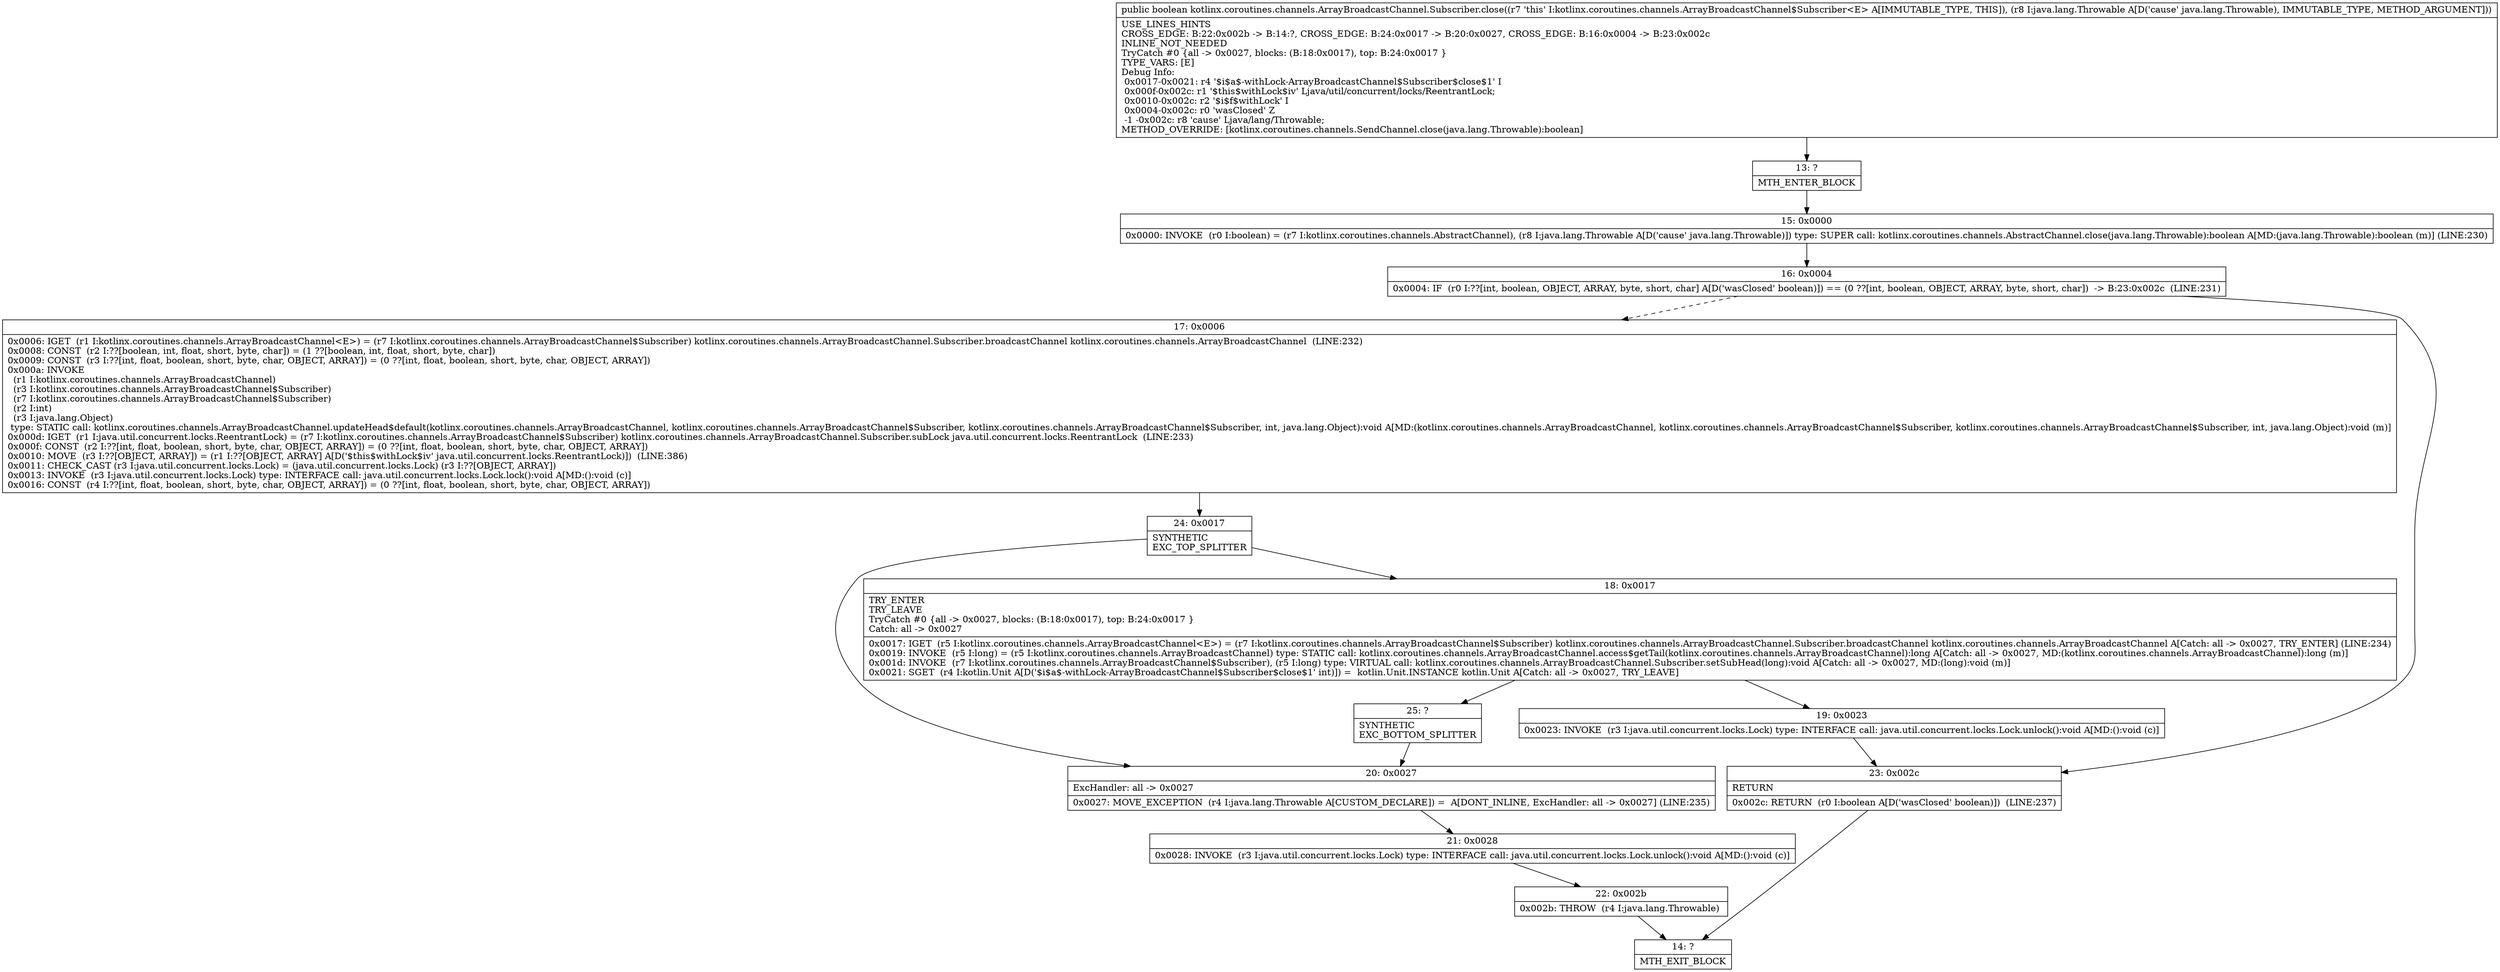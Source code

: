 digraph "CFG forkotlinx.coroutines.channels.ArrayBroadcastChannel.Subscriber.close(Ljava\/lang\/Throwable;)Z" {
Node_13 [shape=record,label="{13\:\ ?|MTH_ENTER_BLOCK\l}"];
Node_15 [shape=record,label="{15\:\ 0x0000|0x0000: INVOKE  (r0 I:boolean) = (r7 I:kotlinx.coroutines.channels.AbstractChannel), (r8 I:java.lang.Throwable A[D('cause' java.lang.Throwable)]) type: SUPER call: kotlinx.coroutines.channels.AbstractChannel.close(java.lang.Throwable):boolean A[MD:(java.lang.Throwable):boolean (m)] (LINE:230)\l}"];
Node_16 [shape=record,label="{16\:\ 0x0004|0x0004: IF  (r0 I:??[int, boolean, OBJECT, ARRAY, byte, short, char] A[D('wasClosed' boolean)]) == (0 ??[int, boolean, OBJECT, ARRAY, byte, short, char])  \-\> B:23:0x002c  (LINE:231)\l}"];
Node_17 [shape=record,label="{17\:\ 0x0006|0x0006: IGET  (r1 I:kotlinx.coroutines.channels.ArrayBroadcastChannel\<E\>) = (r7 I:kotlinx.coroutines.channels.ArrayBroadcastChannel$Subscriber) kotlinx.coroutines.channels.ArrayBroadcastChannel.Subscriber.broadcastChannel kotlinx.coroutines.channels.ArrayBroadcastChannel  (LINE:232)\l0x0008: CONST  (r2 I:??[boolean, int, float, short, byte, char]) = (1 ??[boolean, int, float, short, byte, char]) \l0x0009: CONST  (r3 I:??[int, float, boolean, short, byte, char, OBJECT, ARRAY]) = (0 ??[int, float, boolean, short, byte, char, OBJECT, ARRAY]) \l0x000a: INVOKE  \l  (r1 I:kotlinx.coroutines.channels.ArrayBroadcastChannel)\l  (r3 I:kotlinx.coroutines.channels.ArrayBroadcastChannel$Subscriber)\l  (r7 I:kotlinx.coroutines.channels.ArrayBroadcastChannel$Subscriber)\l  (r2 I:int)\l  (r3 I:java.lang.Object)\l type: STATIC call: kotlinx.coroutines.channels.ArrayBroadcastChannel.updateHead$default(kotlinx.coroutines.channels.ArrayBroadcastChannel, kotlinx.coroutines.channels.ArrayBroadcastChannel$Subscriber, kotlinx.coroutines.channels.ArrayBroadcastChannel$Subscriber, int, java.lang.Object):void A[MD:(kotlinx.coroutines.channels.ArrayBroadcastChannel, kotlinx.coroutines.channels.ArrayBroadcastChannel$Subscriber, kotlinx.coroutines.channels.ArrayBroadcastChannel$Subscriber, int, java.lang.Object):void (m)]\l0x000d: IGET  (r1 I:java.util.concurrent.locks.ReentrantLock) = (r7 I:kotlinx.coroutines.channels.ArrayBroadcastChannel$Subscriber) kotlinx.coroutines.channels.ArrayBroadcastChannel.Subscriber.subLock java.util.concurrent.locks.ReentrantLock  (LINE:233)\l0x000f: CONST  (r2 I:??[int, float, boolean, short, byte, char, OBJECT, ARRAY]) = (0 ??[int, float, boolean, short, byte, char, OBJECT, ARRAY]) \l0x0010: MOVE  (r3 I:??[OBJECT, ARRAY]) = (r1 I:??[OBJECT, ARRAY] A[D('$this$withLock$iv' java.util.concurrent.locks.ReentrantLock)])  (LINE:386)\l0x0011: CHECK_CAST (r3 I:java.util.concurrent.locks.Lock) = (java.util.concurrent.locks.Lock) (r3 I:??[OBJECT, ARRAY]) \l0x0013: INVOKE  (r3 I:java.util.concurrent.locks.Lock) type: INTERFACE call: java.util.concurrent.locks.Lock.lock():void A[MD:():void (c)]\l0x0016: CONST  (r4 I:??[int, float, boolean, short, byte, char, OBJECT, ARRAY]) = (0 ??[int, float, boolean, short, byte, char, OBJECT, ARRAY]) \l}"];
Node_24 [shape=record,label="{24\:\ 0x0017|SYNTHETIC\lEXC_TOP_SPLITTER\l}"];
Node_18 [shape=record,label="{18\:\ 0x0017|TRY_ENTER\lTRY_LEAVE\lTryCatch #0 \{all \-\> 0x0027, blocks: (B:18:0x0017), top: B:24:0x0017 \}\lCatch: all \-\> 0x0027\l|0x0017: IGET  (r5 I:kotlinx.coroutines.channels.ArrayBroadcastChannel\<E\>) = (r7 I:kotlinx.coroutines.channels.ArrayBroadcastChannel$Subscriber) kotlinx.coroutines.channels.ArrayBroadcastChannel.Subscriber.broadcastChannel kotlinx.coroutines.channels.ArrayBroadcastChannel A[Catch: all \-\> 0x0027, TRY_ENTER] (LINE:234)\l0x0019: INVOKE  (r5 I:long) = (r5 I:kotlinx.coroutines.channels.ArrayBroadcastChannel) type: STATIC call: kotlinx.coroutines.channels.ArrayBroadcastChannel.access$getTail(kotlinx.coroutines.channels.ArrayBroadcastChannel):long A[Catch: all \-\> 0x0027, MD:(kotlinx.coroutines.channels.ArrayBroadcastChannel):long (m)]\l0x001d: INVOKE  (r7 I:kotlinx.coroutines.channels.ArrayBroadcastChannel$Subscriber), (r5 I:long) type: VIRTUAL call: kotlinx.coroutines.channels.ArrayBroadcastChannel.Subscriber.setSubHead(long):void A[Catch: all \-\> 0x0027, MD:(long):void (m)]\l0x0021: SGET  (r4 I:kotlin.Unit A[D('$i$a$\-withLock\-ArrayBroadcastChannel$Subscriber$close$1' int)]) =  kotlin.Unit.INSTANCE kotlin.Unit A[Catch: all \-\> 0x0027, TRY_LEAVE]\l}"];
Node_19 [shape=record,label="{19\:\ 0x0023|0x0023: INVOKE  (r3 I:java.util.concurrent.locks.Lock) type: INTERFACE call: java.util.concurrent.locks.Lock.unlock():void A[MD:():void (c)]\l}"];
Node_25 [shape=record,label="{25\:\ ?|SYNTHETIC\lEXC_BOTTOM_SPLITTER\l}"];
Node_20 [shape=record,label="{20\:\ 0x0027|ExcHandler: all \-\> 0x0027\l|0x0027: MOVE_EXCEPTION  (r4 I:java.lang.Throwable A[CUSTOM_DECLARE]) =  A[DONT_INLINE, ExcHandler: all \-\> 0x0027] (LINE:235)\l}"];
Node_21 [shape=record,label="{21\:\ 0x0028|0x0028: INVOKE  (r3 I:java.util.concurrent.locks.Lock) type: INTERFACE call: java.util.concurrent.locks.Lock.unlock():void A[MD:():void (c)]\l}"];
Node_22 [shape=record,label="{22\:\ 0x002b|0x002b: THROW  (r4 I:java.lang.Throwable) \l}"];
Node_14 [shape=record,label="{14\:\ ?|MTH_EXIT_BLOCK\l}"];
Node_23 [shape=record,label="{23\:\ 0x002c|RETURN\l|0x002c: RETURN  (r0 I:boolean A[D('wasClosed' boolean)])  (LINE:237)\l}"];
MethodNode[shape=record,label="{public boolean kotlinx.coroutines.channels.ArrayBroadcastChannel.Subscriber.close((r7 'this' I:kotlinx.coroutines.channels.ArrayBroadcastChannel$Subscriber\<E\> A[IMMUTABLE_TYPE, THIS]), (r8 I:java.lang.Throwable A[D('cause' java.lang.Throwable), IMMUTABLE_TYPE, METHOD_ARGUMENT]))  | USE_LINES_HINTS\lCROSS_EDGE: B:22:0x002b \-\> B:14:?, CROSS_EDGE: B:24:0x0017 \-\> B:20:0x0027, CROSS_EDGE: B:16:0x0004 \-\> B:23:0x002c\lINLINE_NOT_NEEDED\lTryCatch #0 \{all \-\> 0x0027, blocks: (B:18:0x0017), top: B:24:0x0017 \}\lTYPE_VARS: [E]\lDebug Info:\l  0x0017\-0x0021: r4 '$i$a$\-withLock\-ArrayBroadcastChannel$Subscriber$close$1' I\l  0x000f\-0x002c: r1 '$this$withLock$iv' Ljava\/util\/concurrent\/locks\/ReentrantLock;\l  0x0010\-0x002c: r2 '$i$f$withLock' I\l  0x0004\-0x002c: r0 'wasClosed' Z\l  \-1 \-0x002c: r8 'cause' Ljava\/lang\/Throwable;\lMETHOD_OVERRIDE: [kotlinx.coroutines.channels.SendChannel.close(java.lang.Throwable):boolean]\l}"];
MethodNode -> Node_13;Node_13 -> Node_15;
Node_15 -> Node_16;
Node_16 -> Node_17[style=dashed];
Node_16 -> Node_23;
Node_17 -> Node_24;
Node_24 -> Node_18;
Node_24 -> Node_20;
Node_18 -> Node_19;
Node_18 -> Node_25;
Node_19 -> Node_23;
Node_25 -> Node_20;
Node_20 -> Node_21;
Node_21 -> Node_22;
Node_22 -> Node_14;
Node_23 -> Node_14;
}


